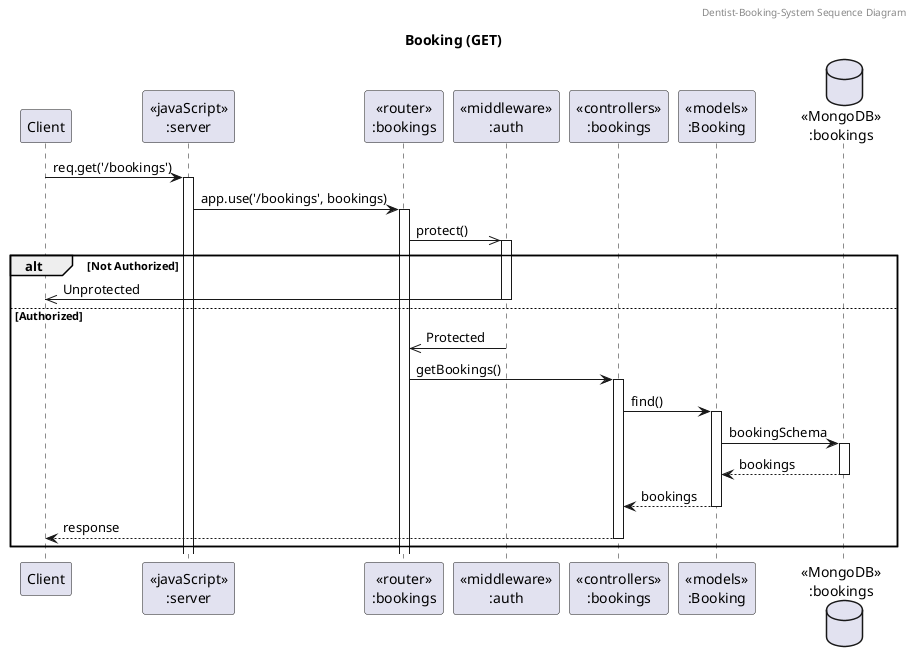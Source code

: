 @startuml Booking (GET)

header Dentist-Booking-System Sequence Diagram
title "Booking (GET)"

participant "Client" as client
participant "<<javaScript>>\n:server" as server
participant "<<router>>\n:bookings" as bookingRouter
participant "<<middleware>>\n:auth" as authMiddleware
participant "<<controllers>>\n:bookings" as bookingController
participant "<<models>>\n:Booking" as bookingModel
database "<<MongoDB>>\n:bookings" as bookingDatabase

client -> server ++: req.get('/bookings')
server -> bookingRouter ++: app.use('/bookings', bookings)
bookingRouter ->> authMiddleware ++: protect()

alt Not Authorized
   authMiddleware ->> client --: Unprotected

else Authorized
   bookingRouter <<- authMiddleware --: Protected
   bookingRouter -> bookingController ++: getBookings()
   bookingController -> bookingModel ++: find()
   bookingModel -> bookingDatabase ++: bookingSchema
   bookingDatabase --> bookingModel --: bookings
   bookingController <-- bookingModel --: bookings
client <--bookingController--: response
end
@enduml